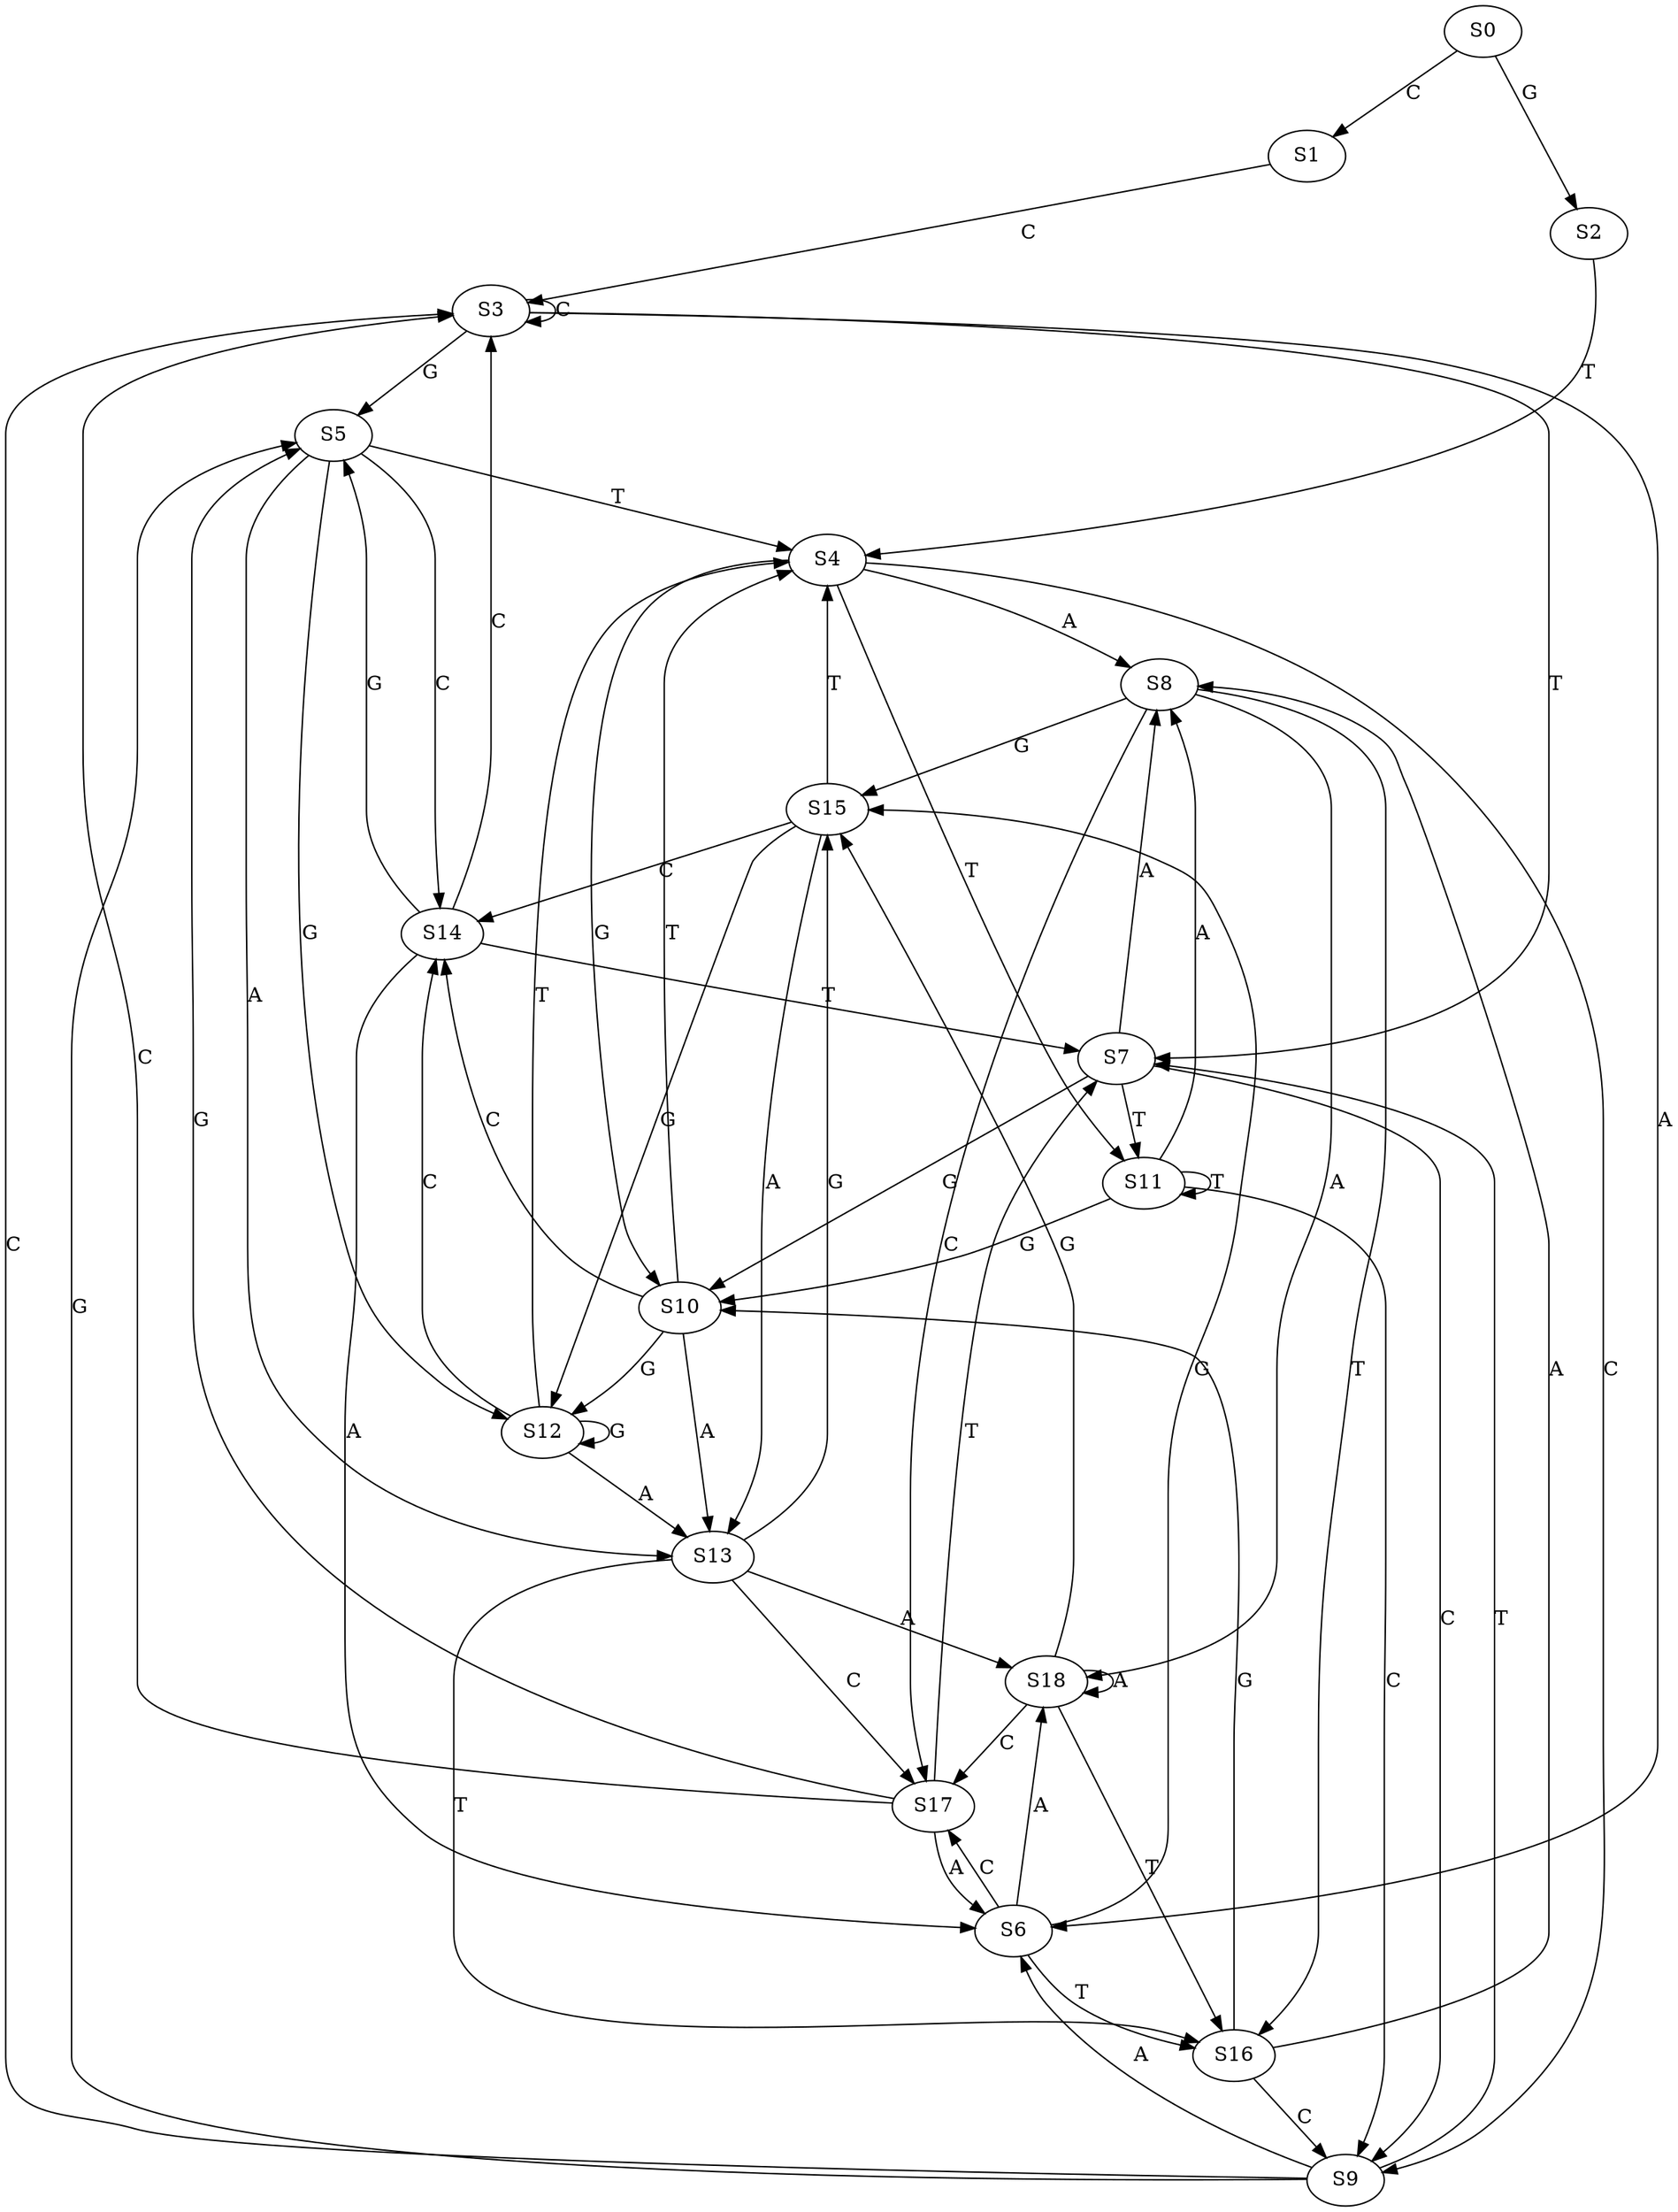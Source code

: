 strict digraph  {
	S0 -> S1 [ label = C ];
	S0 -> S2 [ label = G ];
	S1 -> S3 [ label = C ];
	S2 -> S4 [ label = T ];
	S3 -> S5 [ label = G ];
	S3 -> S3 [ label = C ];
	S3 -> S6 [ label = A ];
	S3 -> S7 [ label = T ];
	S4 -> S8 [ label = A ];
	S4 -> S9 [ label = C ];
	S4 -> S10 [ label = G ];
	S4 -> S11 [ label = T ];
	S5 -> S12 [ label = G ];
	S5 -> S4 [ label = T ];
	S5 -> S13 [ label = A ];
	S5 -> S14 [ label = C ];
	S6 -> S15 [ label = G ];
	S6 -> S16 [ label = T ];
	S6 -> S17 [ label = C ];
	S6 -> S18 [ label = A ];
	S7 -> S10 [ label = G ];
	S7 -> S9 [ label = C ];
	S7 -> S8 [ label = A ];
	S7 -> S11 [ label = T ];
	S8 -> S15 [ label = G ];
	S8 -> S16 [ label = T ];
	S8 -> S18 [ label = A ];
	S8 -> S17 [ label = C ];
	S9 -> S7 [ label = T ];
	S9 -> S5 [ label = G ];
	S9 -> S3 [ label = C ];
	S9 -> S6 [ label = A ];
	S10 -> S13 [ label = A ];
	S10 -> S4 [ label = T ];
	S10 -> S14 [ label = C ];
	S10 -> S12 [ label = G ];
	S11 -> S9 [ label = C ];
	S11 -> S8 [ label = A ];
	S11 -> S10 [ label = G ];
	S11 -> S11 [ label = T ];
	S12 -> S13 [ label = A ];
	S12 -> S4 [ label = T ];
	S12 -> S12 [ label = G ];
	S12 -> S14 [ label = C ];
	S13 -> S15 [ label = G ];
	S13 -> S18 [ label = A ];
	S13 -> S17 [ label = C ];
	S13 -> S16 [ label = T ];
	S14 -> S3 [ label = C ];
	S14 -> S7 [ label = T ];
	S14 -> S5 [ label = G ];
	S14 -> S6 [ label = A ];
	S15 -> S4 [ label = T ];
	S15 -> S12 [ label = G ];
	S15 -> S13 [ label = A ];
	S15 -> S14 [ label = C ];
	S16 -> S8 [ label = A ];
	S16 -> S9 [ label = C ];
	S16 -> S10 [ label = G ];
	S17 -> S6 [ label = A ];
	S17 -> S7 [ label = T ];
	S17 -> S3 [ label = C ];
	S17 -> S5 [ label = G ];
	S18 -> S16 [ label = T ];
	S18 -> S17 [ label = C ];
	S18 -> S15 [ label = G ];
	S18 -> S18 [ label = A ];
}
